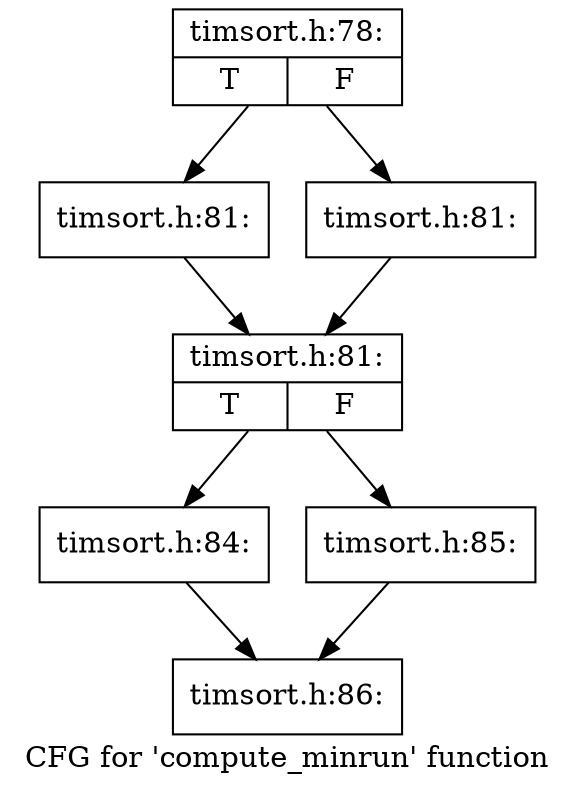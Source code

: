 digraph "CFG for 'compute_minrun' function" {
	label="CFG for 'compute_minrun' function";

	Node0x46210b0 [shape=record,label="{timsort.h:78:|{<s0>T|<s1>F}}"];
	Node0x46210b0 -> Node0x4627e30;
	Node0x46210b0 -> Node0x4627e80;
	Node0x4627e30 [shape=record,label="{timsort.h:81:}"];
	Node0x4627e30 -> Node0x4627ed0;
	Node0x4627e80 [shape=record,label="{timsort.h:81:}"];
	Node0x4627e80 -> Node0x4627ed0;
	Node0x4627ed0 [shape=record,label="{timsort.h:81:|{<s0>T|<s1>F}}"];
	Node0x4627ed0 -> Node0x4629220;
	Node0x4627ed0 -> Node0x4629270;
	Node0x4629220 [shape=record,label="{timsort.h:84:}"];
	Node0x4629220 -> Node0x4619d50;
	Node0x4629270 [shape=record,label="{timsort.h:85:}"];
	Node0x4629270 -> Node0x4619d50;
	Node0x4619d50 [shape=record,label="{timsort.h:86:}"];
}
